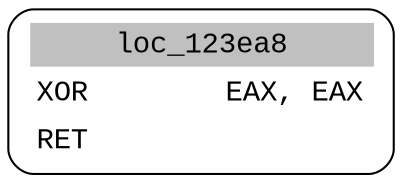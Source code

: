 digraph asm_graph {
1941 [
shape="Mrecord" fontname="Courier New"label =<<table border="0" cellborder="0" cellpadding="3"><tr><td align="center" colspan="2" bgcolor="grey">loc_123ea8</td></tr><tr><td align="left">XOR        EAX, EAX</td></tr><tr><td align="left">RET        </td></tr></table>> ];
}
